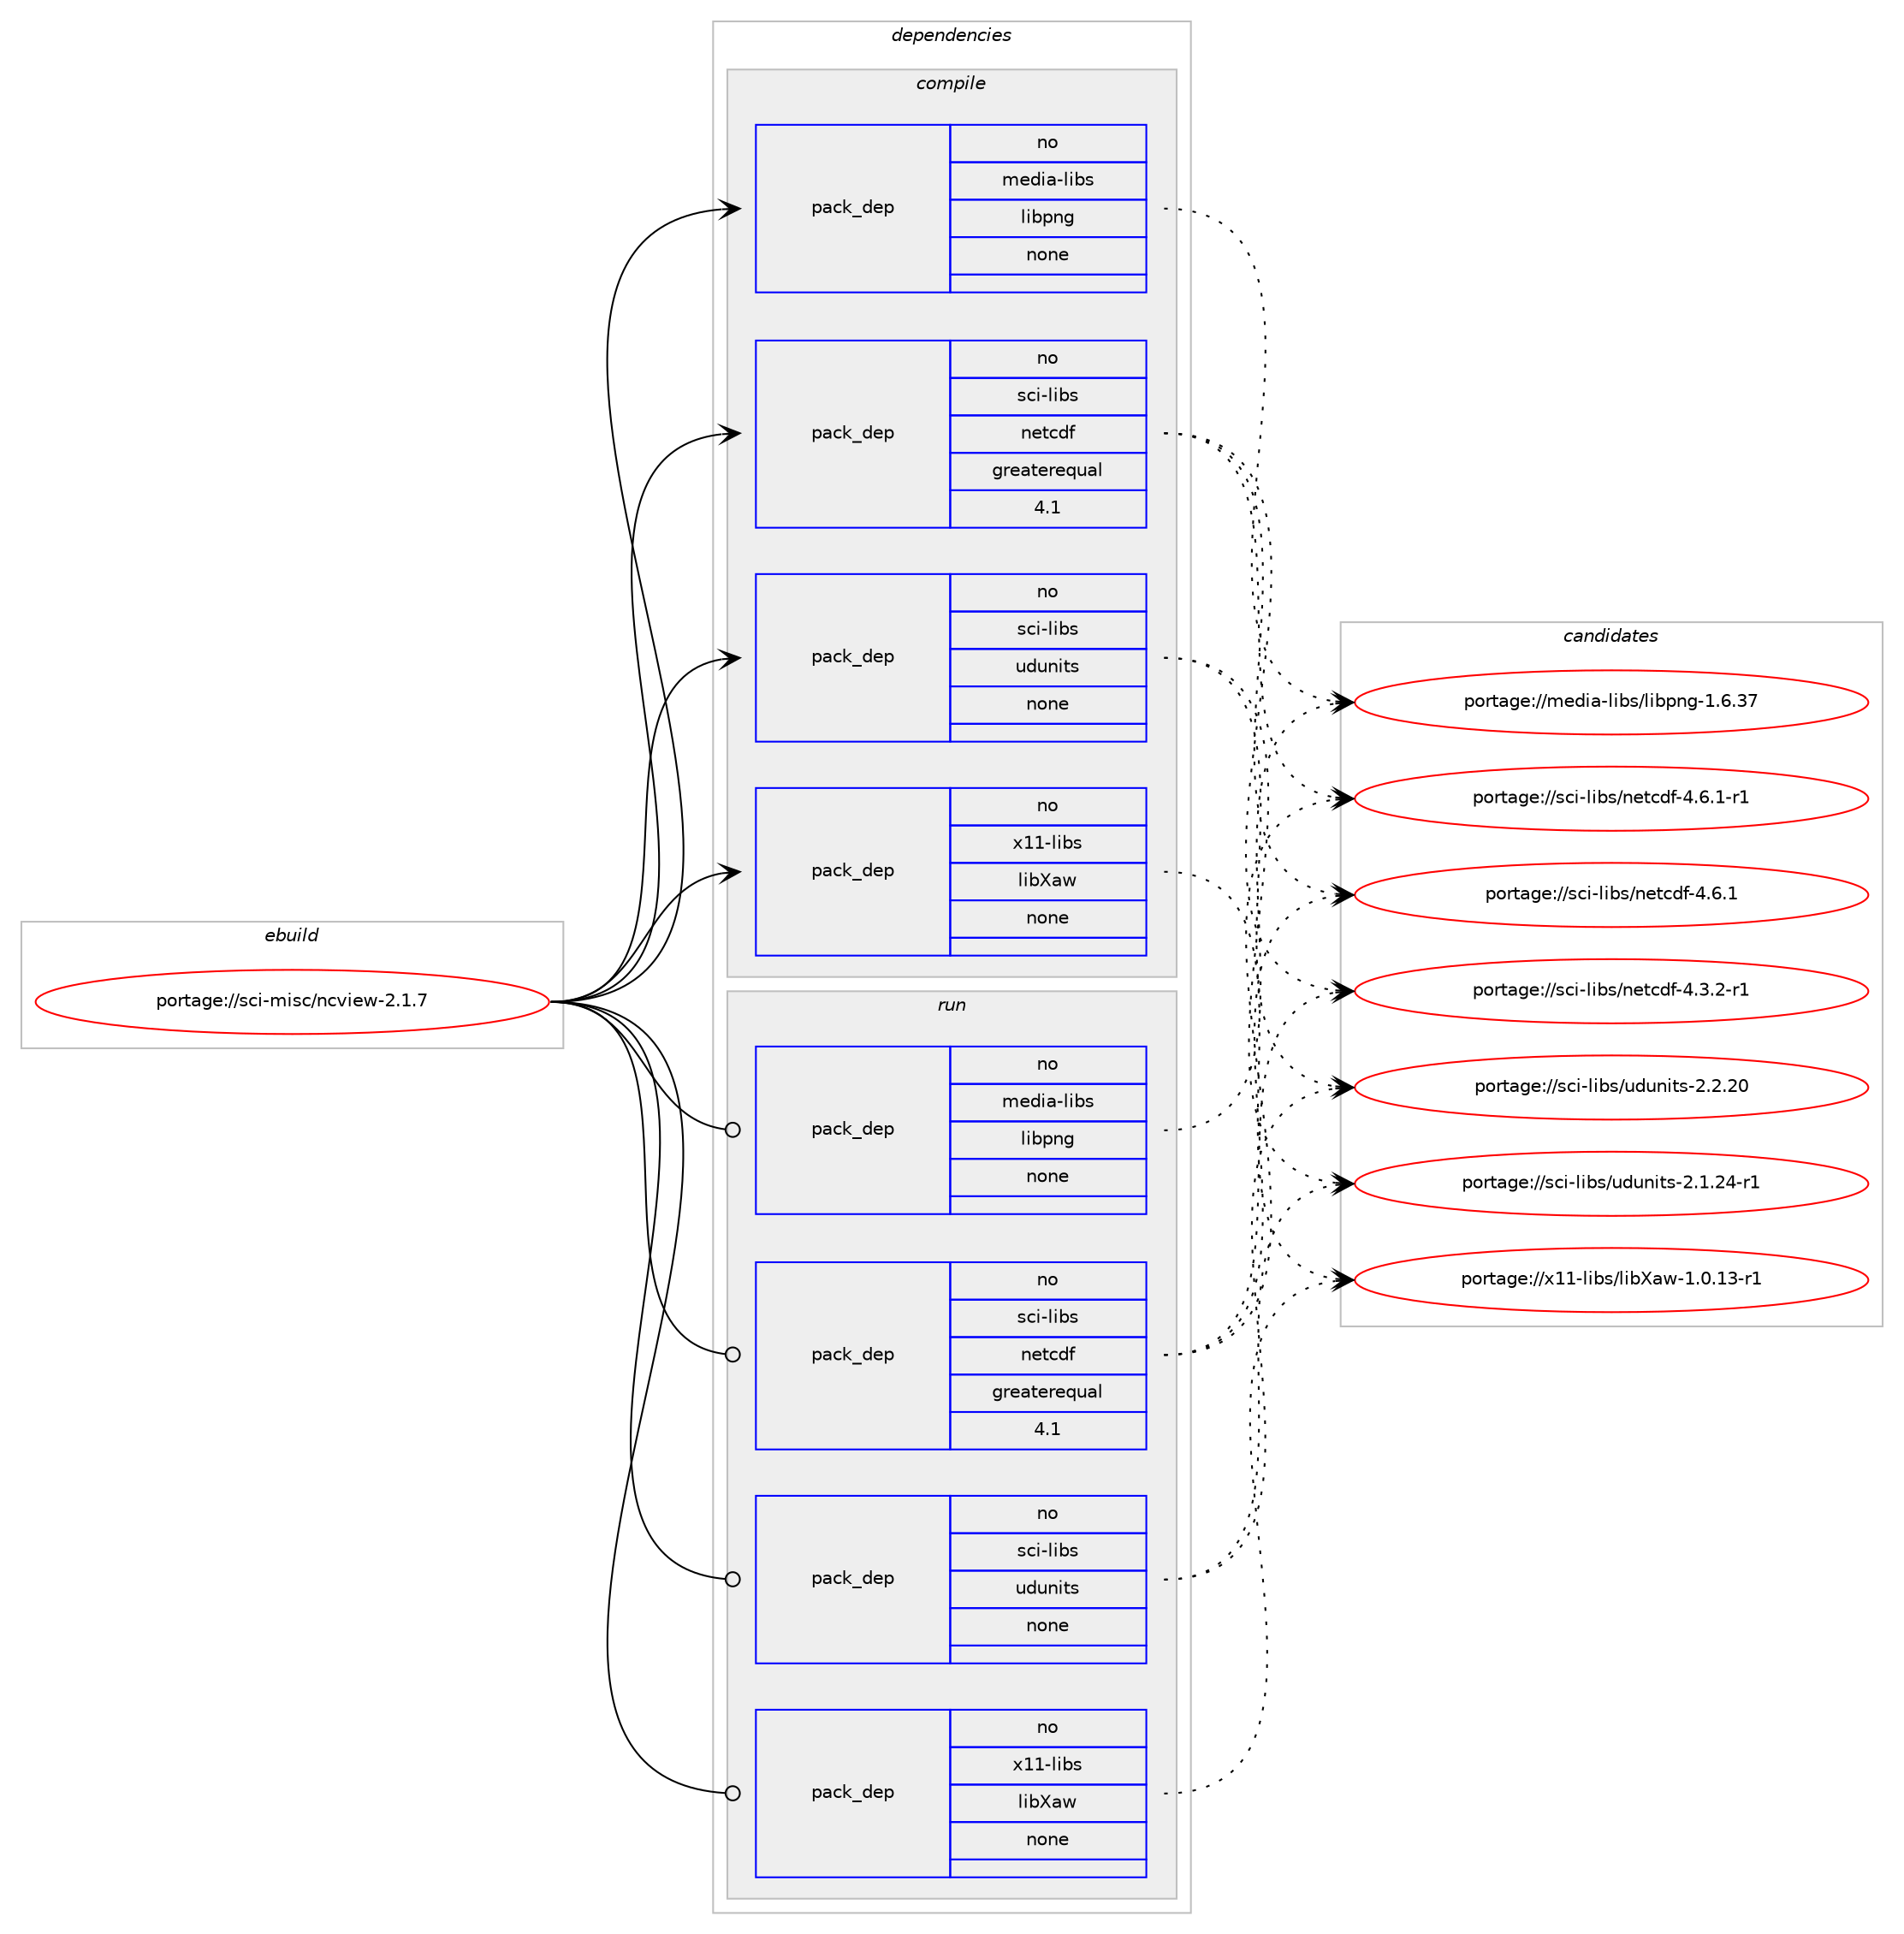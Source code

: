 digraph prolog {

# *************
# Graph options
# *************

newrank=true;
concentrate=true;
compound=true;
graph [rankdir=LR,fontname=Helvetica,fontsize=10,ranksep=1.5];#, ranksep=2.5, nodesep=0.2];
edge  [arrowhead=vee];
node  [fontname=Helvetica,fontsize=10];

# **********
# The ebuild
# **********

subgraph cluster_leftcol {
color=gray;
rank=same;
label=<<i>ebuild</i>>;
id [label="portage://sci-misc/ncview-2.1.7", color=red, width=4, href="../sci-misc/ncview-2.1.7.svg"];
}

# ****************
# The dependencies
# ****************

subgraph cluster_midcol {
color=gray;
label=<<i>dependencies</i>>;
subgraph cluster_compile {
fillcolor="#eeeeee";
style=filled;
label=<<i>compile</i>>;
subgraph pack38135 {
dependency49503 [label=<<TABLE BORDER="0" CELLBORDER="1" CELLSPACING="0" CELLPADDING="4" WIDTH="220"><TR><TD ROWSPAN="6" CELLPADDING="30">pack_dep</TD></TR><TR><TD WIDTH="110">no</TD></TR><TR><TD>media-libs</TD></TR><TR><TD>libpng</TD></TR><TR><TD>none</TD></TR><TR><TD></TD></TR></TABLE>>, shape=none, color=blue];
}
id:e -> dependency49503:w [weight=20,style="solid",arrowhead="vee"];
subgraph pack38136 {
dependency49504 [label=<<TABLE BORDER="0" CELLBORDER="1" CELLSPACING="0" CELLPADDING="4" WIDTH="220"><TR><TD ROWSPAN="6" CELLPADDING="30">pack_dep</TD></TR><TR><TD WIDTH="110">no</TD></TR><TR><TD>sci-libs</TD></TR><TR><TD>netcdf</TD></TR><TR><TD>greaterequal</TD></TR><TR><TD>4.1</TD></TR></TABLE>>, shape=none, color=blue];
}
id:e -> dependency49504:w [weight=20,style="solid",arrowhead="vee"];
subgraph pack38137 {
dependency49505 [label=<<TABLE BORDER="0" CELLBORDER="1" CELLSPACING="0" CELLPADDING="4" WIDTH="220"><TR><TD ROWSPAN="6" CELLPADDING="30">pack_dep</TD></TR><TR><TD WIDTH="110">no</TD></TR><TR><TD>sci-libs</TD></TR><TR><TD>udunits</TD></TR><TR><TD>none</TD></TR><TR><TD></TD></TR></TABLE>>, shape=none, color=blue];
}
id:e -> dependency49505:w [weight=20,style="solid",arrowhead="vee"];
subgraph pack38138 {
dependency49506 [label=<<TABLE BORDER="0" CELLBORDER="1" CELLSPACING="0" CELLPADDING="4" WIDTH="220"><TR><TD ROWSPAN="6" CELLPADDING="30">pack_dep</TD></TR><TR><TD WIDTH="110">no</TD></TR><TR><TD>x11-libs</TD></TR><TR><TD>libXaw</TD></TR><TR><TD>none</TD></TR><TR><TD></TD></TR></TABLE>>, shape=none, color=blue];
}
id:e -> dependency49506:w [weight=20,style="solid",arrowhead="vee"];
}
subgraph cluster_compileandrun {
fillcolor="#eeeeee";
style=filled;
label=<<i>compile and run</i>>;
}
subgraph cluster_run {
fillcolor="#eeeeee";
style=filled;
label=<<i>run</i>>;
subgraph pack38139 {
dependency49507 [label=<<TABLE BORDER="0" CELLBORDER="1" CELLSPACING="0" CELLPADDING="4" WIDTH="220"><TR><TD ROWSPAN="6" CELLPADDING="30">pack_dep</TD></TR><TR><TD WIDTH="110">no</TD></TR><TR><TD>media-libs</TD></TR><TR><TD>libpng</TD></TR><TR><TD>none</TD></TR><TR><TD></TD></TR></TABLE>>, shape=none, color=blue];
}
id:e -> dependency49507:w [weight=20,style="solid",arrowhead="odot"];
subgraph pack38140 {
dependency49508 [label=<<TABLE BORDER="0" CELLBORDER="1" CELLSPACING="0" CELLPADDING="4" WIDTH="220"><TR><TD ROWSPAN="6" CELLPADDING="30">pack_dep</TD></TR><TR><TD WIDTH="110">no</TD></TR><TR><TD>sci-libs</TD></TR><TR><TD>netcdf</TD></TR><TR><TD>greaterequal</TD></TR><TR><TD>4.1</TD></TR></TABLE>>, shape=none, color=blue];
}
id:e -> dependency49508:w [weight=20,style="solid",arrowhead="odot"];
subgraph pack38141 {
dependency49509 [label=<<TABLE BORDER="0" CELLBORDER="1" CELLSPACING="0" CELLPADDING="4" WIDTH="220"><TR><TD ROWSPAN="6" CELLPADDING="30">pack_dep</TD></TR><TR><TD WIDTH="110">no</TD></TR><TR><TD>sci-libs</TD></TR><TR><TD>udunits</TD></TR><TR><TD>none</TD></TR><TR><TD></TD></TR></TABLE>>, shape=none, color=blue];
}
id:e -> dependency49509:w [weight=20,style="solid",arrowhead="odot"];
subgraph pack38142 {
dependency49510 [label=<<TABLE BORDER="0" CELLBORDER="1" CELLSPACING="0" CELLPADDING="4" WIDTH="220"><TR><TD ROWSPAN="6" CELLPADDING="30">pack_dep</TD></TR><TR><TD WIDTH="110">no</TD></TR><TR><TD>x11-libs</TD></TR><TR><TD>libXaw</TD></TR><TR><TD>none</TD></TR><TR><TD></TD></TR></TABLE>>, shape=none, color=blue];
}
id:e -> dependency49510:w [weight=20,style="solid",arrowhead="odot"];
}
}

# **************
# The candidates
# **************

subgraph cluster_choices {
rank=same;
color=gray;
label=<<i>candidates</i>>;

subgraph choice38135 {
color=black;
nodesep=1;
choice109101100105974510810598115471081059811211010345494654465155 [label="portage://media-libs/libpng-1.6.37", color=red, width=4,href="../media-libs/libpng-1.6.37.svg"];
dependency49503:e -> choice109101100105974510810598115471081059811211010345494654465155:w [style=dotted,weight="100"];
}
subgraph choice38136 {
color=black;
nodesep=1;
choice11599105451081059811547110101116991001024552465446494511449 [label="portage://sci-libs/netcdf-4.6.1-r1", color=red, width=4,href="../sci-libs/netcdf-4.6.1-r1.svg"];
choice1159910545108105981154711010111699100102455246544649 [label="portage://sci-libs/netcdf-4.6.1", color=red, width=4,href="../sci-libs/netcdf-4.6.1.svg"];
choice11599105451081059811547110101116991001024552465146504511449 [label="portage://sci-libs/netcdf-4.3.2-r1", color=red, width=4,href="../sci-libs/netcdf-4.3.2-r1.svg"];
dependency49504:e -> choice11599105451081059811547110101116991001024552465446494511449:w [style=dotted,weight="100"];
dependency49504:e -> choice1159910545108105981154711010111699100102455246544649:w [style=dotted,weight="100"];
dependency49504:e -> choice11599105451081059811547110101116991001024552465146504511449:w [style=dotted,weight="100"];
}
subgraph choice38137 {
color=black;
nodesep=1;
choice1159910545108105981154711710011711010511611545504650465048 [label="portage://sci-libs/udunits-2.2.20", color=red, width=4,href="../sci-libs/udunits-2.2.20.svg"];
choice11599105451081059811547117100117110105116115455046494650524511449 [label="portage://sci-libs/udunits-2.1.24-r1", color=red, width=4,href="../sci-libs/udunits-2.1.24-r1.svg"];
dependency49505:e -> choice1159910545108105981154711710011711010511611545504650465048:w [style=dotted,weight="100"];
dependency49505:e -> choice11599105451081059811547117100117110105116115455046494650524511449:w [style=dotted,weight="100"];
}
subgraph choice38138 {
color=black;
nodesep=1;
choice1204949451081059811547108105988897119454946484649514511449 [label="portage://x11-libs/libXaw-1.0.13-r1", color=red, width=4,href="../x11-libs/libXaw-1.0.13-r1.svg"];
dependency49506:e -> choice1204949451081059811547108105988897119454946484649514511449:w [style=dotted,weight="100"];
}
subgraph choice38139 {
color=black;
nodesep=1;
choice109101100105974510810598115471081059811211010345494654465155 [label="portage://media-libs/libpng-1.6.37", color=red, width=4,href="../media-libs/libpng-1.6.37.svg"];
dependency49507:e -> choice109101100105974510810598115471081059811211010345494654465155:w [style=dotted,weight="100"];
}
subgraph choice38140 {
color=black;
nodesep=1;
choice11599105451081059811547110101116991001024552465446494511449 [label="portage://sci-libs/netcdf-4.6.1-r1", color=red, width=4,href="../sci-libs/netcdf-4.6.1-r1.svg"];
choice1159910545108105981154711010111699100102455246544649 [label="portage://sci-libs/netcdf-4.6.1", color=red, width=4,href="../sci-libs/netcdf-4.6.1.svg"];
choice11599105451081059811547110101116991001024552465146504511449 [label="portage://sci-libs/netcdf-4.3.2-r1", color=red, width=4,href="../sci-libs/netcdf-4.3.2-r1.svg"];
dependency49508:e -> choice11599105451081059811547110101116991001024552465446494511449:w [style=dotted,weight="100"];
dependency49508:e -> choice1159910545108105981154711010111699100102455246544649:w [style=dotted,weight="100"];
dependency49508:e -> choice11599105451081059811547110101116991001024552465146504511449:w [style=dotted,weight="100"];
}
subgraph choice38141 {
color=black;
nodesep=1;
choice1159910545108105981154711710011711010511611545504650465048 [label="portage://sci-libs/udunits-2.2.20", color=red, width=4,href="../sci-libs/udunits-2.2.20.svg"];
choice11599105451081059811547117100117110105116115455046494650524511449 [label="portage://sci-libs/udunits-2.1.24-r1", color=red, width=4,href="../sci-libs/udunits-2.1.24-r1.svg"];
dependency49509:e -> choice1159910545108105981154711710011711010511611545504650465048:w [style=dotted,weight="100"];
dependency49509:e -> choice11599105451081059811547117100117110105116115455046494650524511449:w [style=dotted,weight="100"];
}
subgraph choice38142 {
color=black;
nodesep=1;
choice1204949451081059811547108105988897119454946484649514511449 [label="portage://x11-libs/libXaw-1.0.13-r1", color=red, width=4,href="../x11-libs/libXaw-1.0.13-r1.svg"];
dependency49510:e -> choice1204949451081059811547108105988897119454946484649514511449:w [style=dotted,weight="100"];
}
}

}
